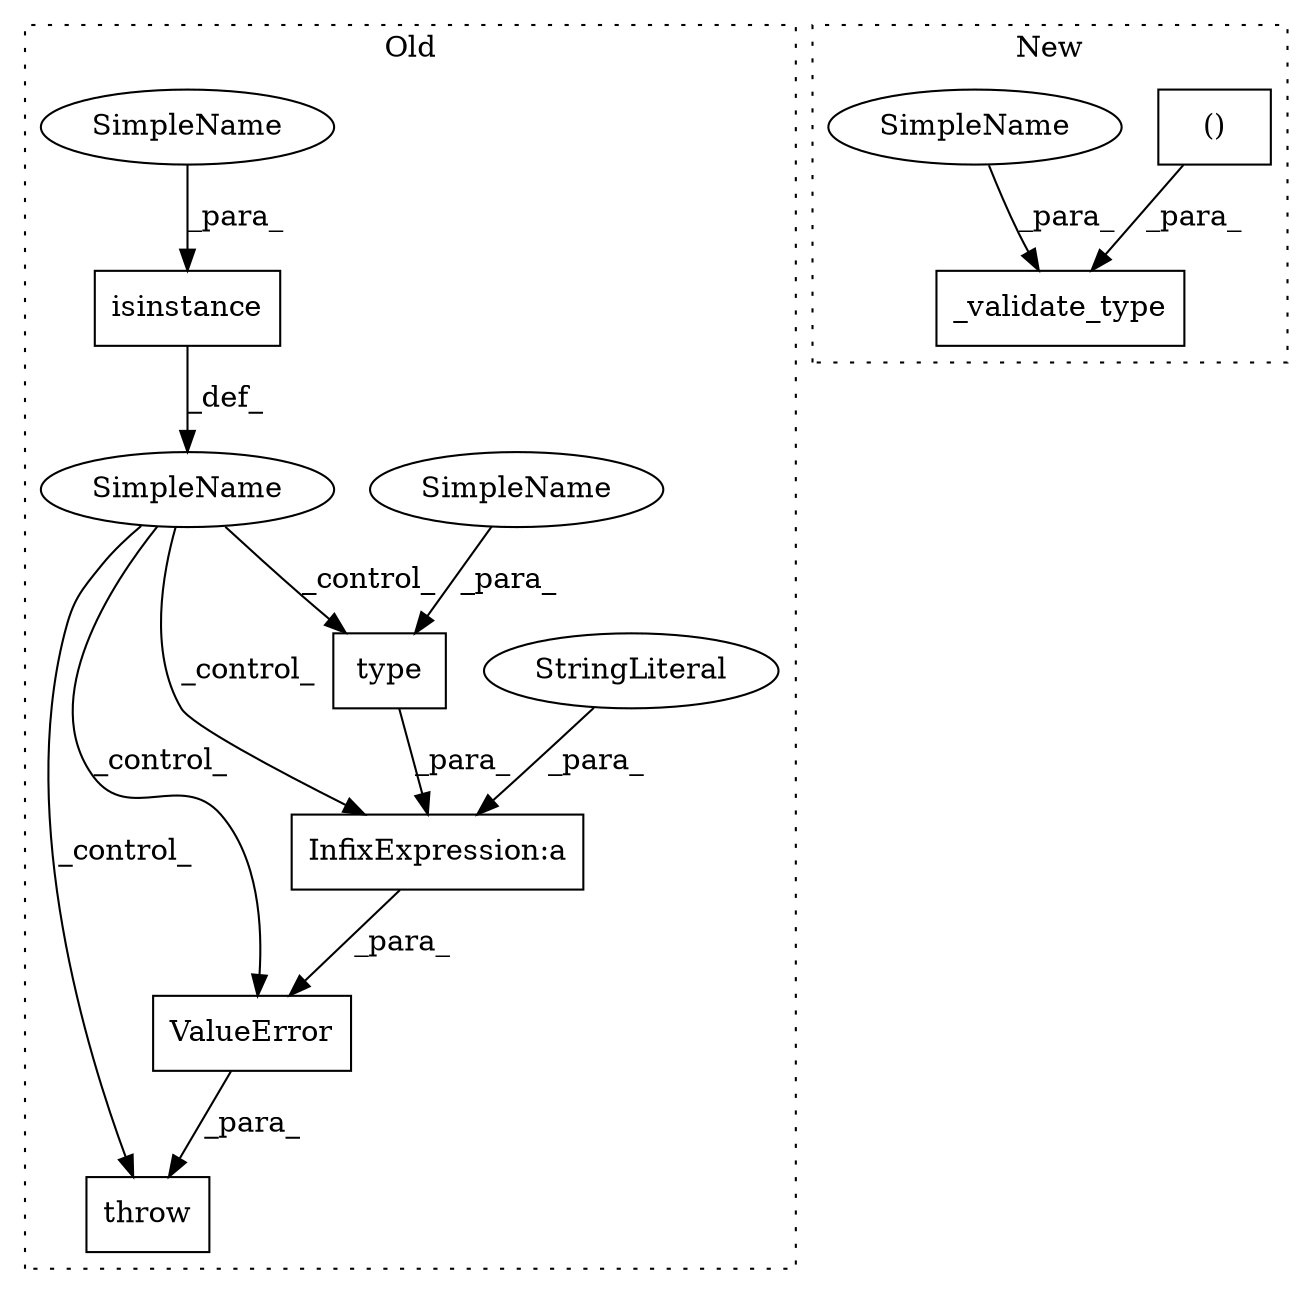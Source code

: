 digraph G {
subgraph cluster0 {
1 [label="type" a="32" s="9339,9352" l="5,1" shape="box"];
3 [label="throw" a="53" s="9262" l="6" shape="box"];
5 [label="isinstance" a="32" s="9145,9191" l="11,2" shape="box"];
6 [label="SimpleName" a="42" s="" l="" shape="ellipse"];
7 [label="ValueError" a="32" s="9268,9353" l="11,1" shape="box"];
8 [label="InfixExpression:a" a="27" s="9336" l="3" shape="box"];
9 [label="StringLiteral" a="45" s="9279" l="57" shape="ellipse"];
10 [label="SimpleName" a="42" s="9344" l="8" shape="ellipse"];
11 [label="SimpleName" a="42" s="9156" l="8" shape="ellipse"];
label = "Old";
style="dotted";
}
subgraph cluster1 {
2 [label="_validate_type" a="32" s="9054,9121" l="15,1" shape="box"];
4 [label="()" a="106" s="9083" l="26" shape="box"];
12 [label="SimpleName" a="42" s="9069" l="8" shape="ellipse"];
label = "New";
style="dotted";
}
1 -> 8 [label="_para_"];
4 -> 2 [label="_para_"];
5 -> 6 [label="_def_"];
6 -> 7 [label="_control_"];
6 -> 3 [label="_control_"];
6 -> 1 [label="_control_"];
6 -> 8 [label="_control_"];
7 -> 3 [label="_para_"];
8 -> 7 [label="_para_"];
9 -> 8 [label="_para_"];
10 -> 1 [label="_para_"];
11 -> 5 [label="_para_"];
12 -> 2 [label="_para_"];
}